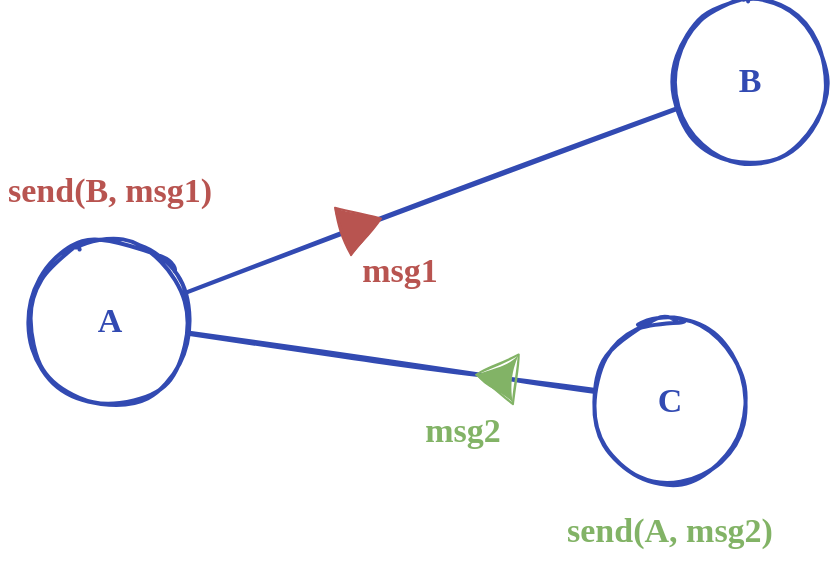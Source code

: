 <mxfile version="15.2.5" type="google"><diagram id="akEowiJKr_ScigKzrRVM" name="Page-1"><mxGraphModel dx="500" dy="1095" grid="1" gridSize="10" guides="1" tooltips="1" connect="1" arrows="1" fold="1" page="1" pageScale="1" pageWidth="689" pageHeight="517" math="0" shadow="0"><root><mxCell id="0"/><mxCell id="1" parent="0"/><mxCell id="jLCrokTEdUuaNlJEEBe_-22" style="edgeStyle=orthogonalEdgeStyle;rounded=0;orthogonalLoop=1;jettySize=auto;html=1;exitX=0.5;exitY=1;exitDx=0;exitDy=0;" parent="1" edge="1"><mxGeometry relative="1" as="geometry"><mxPoint x="1150" y="270.5" as="sourcePoint"/><mxPoint x="1150" y="270.5" as="targetPoint"/></mxGeometry></mxCell><mxCell id="jLCrokTEdUuaNlJEEBe_-31" value="send(B, msg1)" style="text;strokeColor=none;fillColor=none;align=center;verticalAlign=middle;rounded=0;fontFamily=Ink Free;fontSource=https%3A%2F%2Full-esit-sistemas-operativos.github.io%2Fssoo-apuntes%2Ffonts%2FInkFree.woff;fontStyle=1;fontColor=#B85450;fontSize=17;spacingBottom=5;" parent="1" vertex="1"><mxGeometry x="865" y="200" width="110" height="30" as="geometry"/></mxCell><mxCell id="R8n4qE0tZZW7IBeLgwns-3" value="" style="endArrow=none;strokeWidth=2;fontFamily=Ink Free;fontSize=17;sketch=1;endSize=2;rounded=0;endFill=0;startSize=2;startArrow=none;startFill=0;strokeColor=#324AB2;fontColor=#324AB2;fontSource=https%3A%2F%2Full-esit-sistemas-operativos.github.io%2Fssoo-apuntes%2Ffonts%2FInkFree.woff;fontStyle=1;spacingBottom=5;entryX=0.5;entryY=0.5;entryDx=0;entryDy=0;entryPerimeter=0;exitX=0.5;exitY=0.5;exitDx=0;exitDy=0;exitPerimeter=0;" parent="1" source="R8n4qE0tZZW7IBeLgwns-23" target="jLCrokTEdUuaNlJEEBe_-1" edge="1"><mxGeometry width="50" height="50" relative="1" as="geometry"><mxPoint x="1171.45" y="220.673" as="sourcePoint"/><mxPoint x="967.04" y="277.04" as="targetPoint"/></mxGeometry></mxCell><mxCell id="R8n4qE0tZZW7IBeLgwns-4" value="send(A, msg2)" style="text;strokeColor=none;fillColor=none;align=center;verticalAlign=middle;rounded=0;fontFamily=Ink Free;fontSource=https%3A%2F%2Full-esit-sistemas-operativos.github.io%2Fssoo-apuntes%2Ffonts%2FInkFree.woff;fontStyle=1;fontColor=#82B366;fontSize=17;spacingBottom=5;" parent="1" vertex="1"><mxGeometry x="1140" y="370" width="120" height="30" as="geometry"/></mxCell><mxCell id="R8n4qE0tZZW7IBeLgwns-15" value="msg1" style="text;strokeColor=none;fillColor=none;align=center;verticalAlign=middle;rounded=0;fontFamily=Ink Free;fontSource=https%3A%2F%2Full-esit-sistemas-operativos.github.io%2Fssoo-apuntes%2Ffonts%2FInkFree.woff;fontStyle=1;fontColor=#B85450;fontSize=17;spacingBottom=5;" parent="1" vertex="1"><mxGeometry x="1040" y="240" width="50" height="30" as="geometry"/></mxCell><mxCell id="R8n4qE0tZZW7IBeLgwns-16" value="msg2" style="text;strokeColor=none;fillColor=none;align=center;verticalAlign=middle;rounded=0;fontFamily=Ink Free;fontSource=https%3A%2F%2Full-esit-sistemas-operativos.github.io%2Fssoo-apuntes%2Ffonts%2FInkFree.woff;fontStyle=1;fontColor=#82B366;fontSize=17;spacingBottom=5;" parent="1" vertex="1"><mxGeometry x="1070" y="320" width="53" height="30" as="geometry"/></mxCell><mxCell id="R8n4qE0tZZW7IBeLgwns-24" value="" style="endArrow=none;strokeWidth=2;fontFamily=Ink Free;fontSize=17;sketch=1;endSize=2;rounded=0;endFill=0;startSize=2;startArrow=none;startFill=0;strokeColor=#324AB2;fontColor=#324AB2;fontSource=https%3A%2F%2Full-esit-sistemas-operativos.github.io%2Fssoo-apuntes%2Ffonts%2FInkFree.woff;fontStyle=1;spacingBottom=5;entryX=0.5;entryY=0.5;entryDx=0;entryDy=0;entryPerimeter=0;exitX=0.5;exitY=0.5;exitDx=0;exitDy=0;exitPerimeter=0;" parent="1" source="R8n4qE0tZZW7IBeLgwns-2" target="R8n4qE0tZZW7IBeLgwns-23" edge="1"><mxGeometry width="50" height="50" relative="1" as="geometry"><mxPoint x="1200" y="320" as="sourcePoint"/><mxPoint x="920" y="280" as="targetPoint"/></mxGeometry></mxCell><mxCell id="R8n4qE0tZZW7IBeLgwns-23" value="" style="triangle;whiteSpace=wrap;html=1;fontColor=#82B366;strokeColor=#82B366;fillColor=#82B366;gradientDirection=south;align=center;rotation=-173.4;sketch=1;fillStyle=solid;" parent="1" vertex="1"><mxGeometry x="1103" y="295" width="20" height="25" as="geometry"/></mxCell><mxCell id="R8n4qE0tZZW7IBeLgwns-28" value="" style="endArrow=none;strokeWidth=2;fontFamily=Ink Free;fontSize=17;sketch=1;endSize=2;rounded=0;endFill=0;startSize=2;startArrow=none;startFill=0;strokeColor=#324AB2;fontColor=#324AB2;fontSource=https%3A%2F%2Full-esit-sistemas-operativos.github.io%2Fssoo-apuntes%2Ffonts%2FInkFree.woff;fontStyle=1;spacingBottom=5;exitX=0.5;exitY=0.5;exitDx=0;exitDy=0;exitPerimeter=0;" parent="1" source="R8n4qE0tZZW7IBeLgwns-1" edge="1"><mxGeometry width="50" height="50" relative="1" as="geometry"><mxPoint x="1240" y="160" as="sourcePoint"/><mxPoint x="920" y="280" as="targetPoint"/></mxGeometry></mxCell><mxCell id="R8n4qE0tZZW7IBeLgwns-25" value="" style="triangle;whiteSpace=wrap;html=1;fontColor=#82B366;strokeColor=#B85450;fillColor=#B85450;gradientDirection=south;align=center;rotation=-18.7;sketch=1;fillStyle=solid;" parent="1" vertex="1"><mxGeometry x="1036" y="219" width="20" height="25" as="geometry"/></mxCell><mxCell id="R8n4qE0tZZW7IBeLgwns-1" value="B" style="ellipse;aspect=fixed;rounded=0;shadow=0;fontFamily=Ink Free;fontSize=17;strokeWidth=2;fillColor=default;spacing=20;sketch=1;align=center;strokeColor=#324ab2;fontColor=#324ab2;fontStyle=1;spacingBottom=5;" parent="1" vertex="1"><mxGeometry x="1200" y="120" width="80" height="80" as="geometry"/></mxCell><mxCell id="jLCrokTEdUuaNlJEEBe_-1" value="A" style="ellipse;aspect=fixed;rounded=0;shadow=0;fontFamily=Ink Free;fontSize=17;strokeWidth=2;fillColor=default;spacing=20;sketch=1;align=center;strokeColor=#324ab2;fontColor=#324ab2;fontStyle=1;spacingBottom=5;" parent="1" vertex="1"><mxGeometry x="880" y="240" width="80" height="80" as="geometry"/></mxCell><mxCell id="R8n4qE0tZZW7IBeLgwns-2" value="C" style="ellipse;aspect=fixed;rounded=0;shadow=0;fontFamily=Ink Free;fontSize=17;strokeWidth=2;fillColor=default;spacing=20;sketch=1;align=center;strokeColor=#324ab2;fontColor=#324ab2;fontStyle=1;spacingBottom=5;" parent="1" vertex="1"><mxGeometry x="1160" y="280" width="80" height="80" as="geometry"/></mxCell></root></mxGraphModel></diagram></mxfile>
